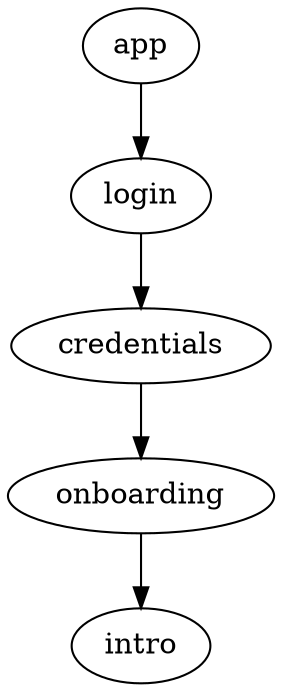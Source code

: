 // deeply nested flows should generate proper target paths
digraph TargetsTest02 {
  schemaFileName = "targets-test02-schema"
  targetsFileName = "targets-test02-targets"

  app [type = flow, resultType = "ru.kode.test.app.AppFlowResult"]
  login [type = flow, resultType = "ru.kode.test.app.LoginFlowResult"]
  onboarding [type = flow, resultType = "ru.kode.test.app.OnboardingFlowResult"]

  app -> login -> credentials -> onboarding -> intro
}
